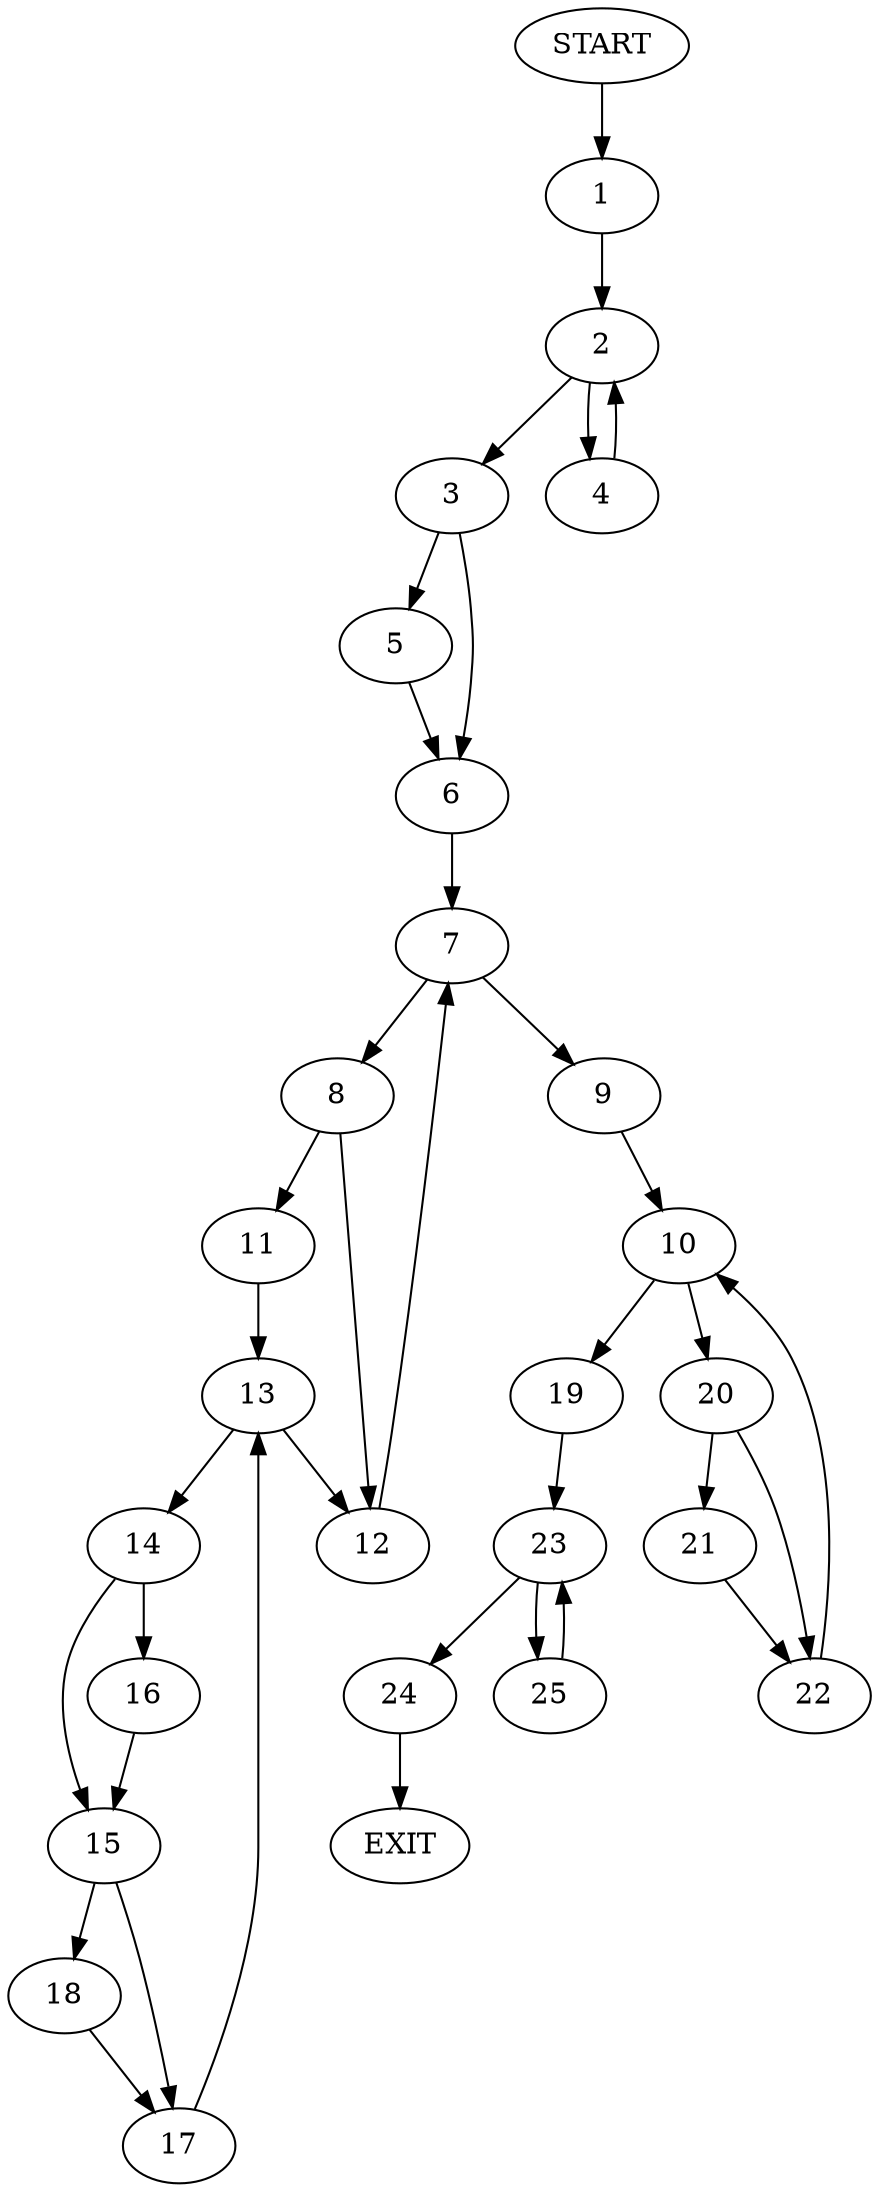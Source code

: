 digraph {
0 [label="START"]
26 [label="EXIT"]
0 -> 1
1 -> 2
2 -> 3
2 -> 4
3 -> 5
3 -> 6
4 -> 2
5 -> 6
6 -> 7
7 -> 8
7 -> 9
9 -> 10
8 -> 11
8 -> 12
11 -> 13
12 -> 7
13 -> 14
13 -> 12
14 -> 15
14 -> 16
16 -> 15
15 -> 17
15 -> 18
18 -> 17
17 -> 13
10 -> 19
10 -> 20
20 -> 21
20 -> 22
19 -> 23
21 -> 22
22 -> 10
23 -> 24
23 -> 25
24 -> 26
25 -> 23
}
